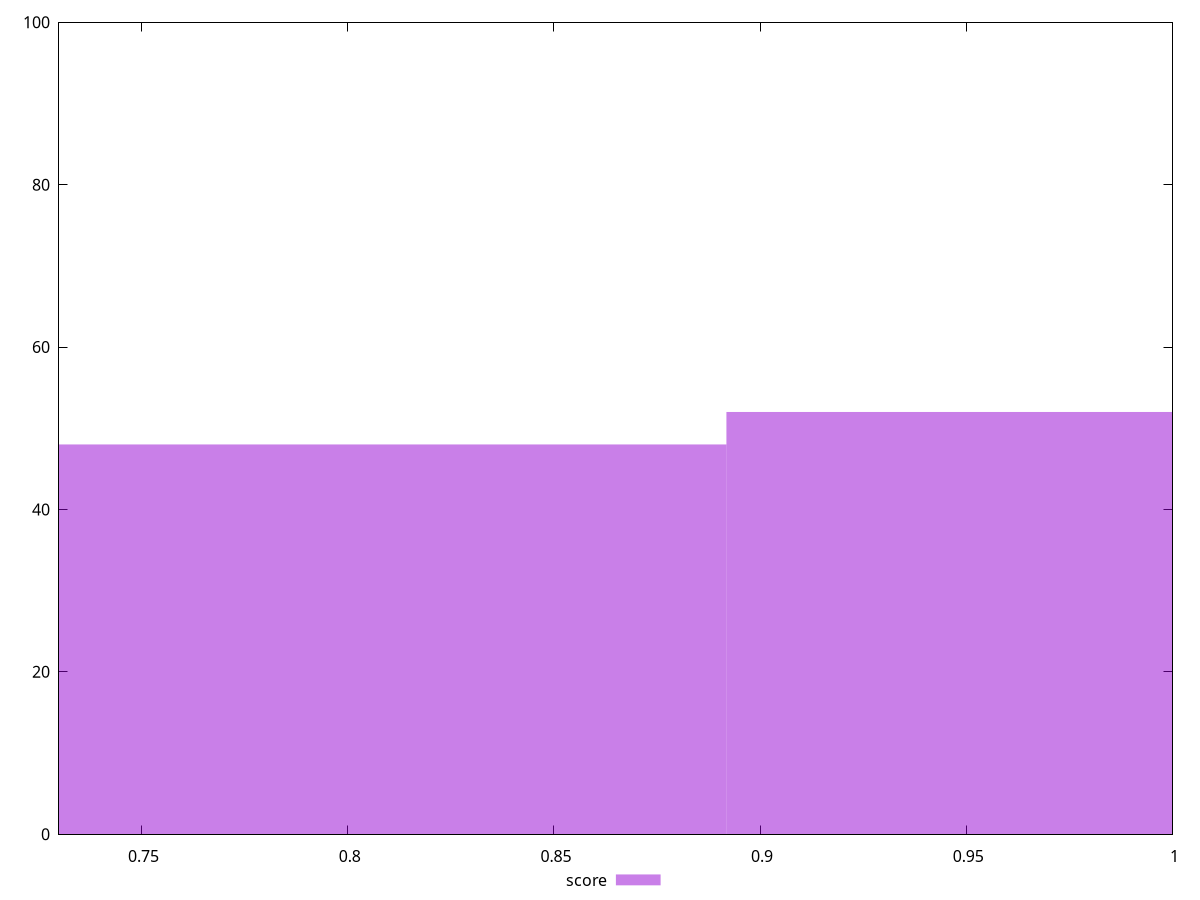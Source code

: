 reset

$score <<EOF
0.8107589817918472 48
0.9729107781502168 52
EOF

set key outside below
set boxwidth 0.16215179635836946
set xrange [0.73:1]
set yrange [0:100]
set trange [0:100]
set style fill transparent solid 0.5 noborder
set terminal svg size 640, 490 enhanced background rgb 'white'
set output "report_00019_2021-02-10T18-14-37.922Z//first-cpu-idle/samples/pages+cached+noadtech+nomedia+nocss/score/histogram.svg"

plot $score title "score" with boxes

reset

